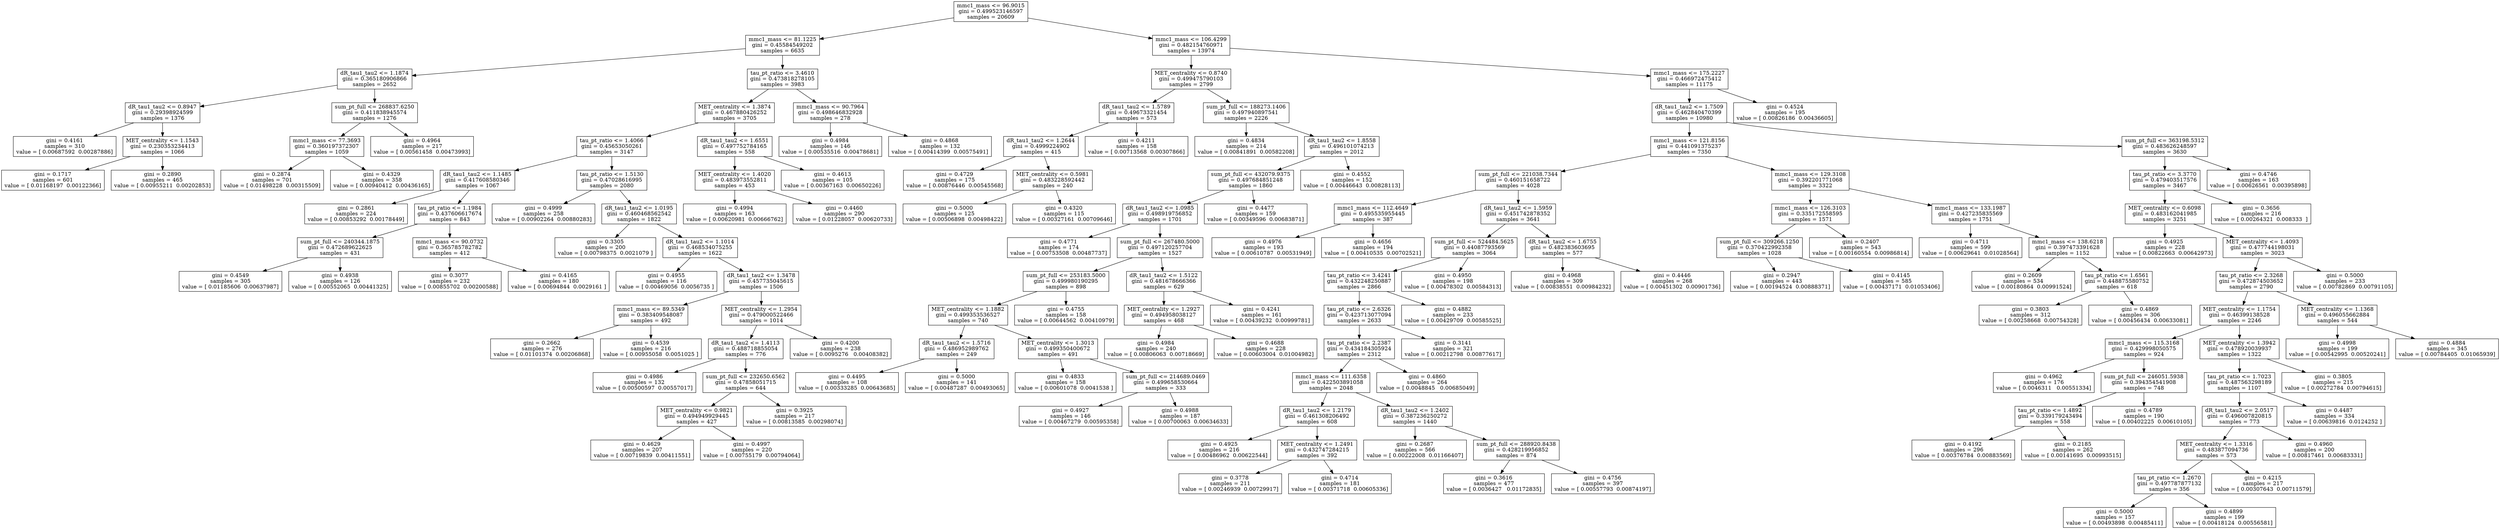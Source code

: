 digraph Tree {
0 [label="mmc1_mass <= 96.9015\ngini = 0.499523146597\nsamples = 20609", shape="box"] ;
1 [label="mmc1_mass <= 81.1225\ngini = 0.45584549202\nsamples = 6635", shape="box"] ;
0 -> 1 ;
2 [label="dR_tau1_tau2 <= 1.1874\ngini = 0.365180906866\nsamples = 2652", shape="box"] ;
1 -> 2 ;
3 [label="dR_tau1_tau2 <= 0.8947\ngini = 0.29398924599\nsamples = 1376", shape="box"] ;
2 -> 3 ;
4 [label="gini = 0.4161\nsamples = 310\nvalue = [ 0.00687592  0.00287886]", shape="box"] ;
3 -> 4 ;
5 [label="MET_centrality <= 1.1543\ngini = 0.230353234413\nsamples = 1066", shape="box"] ;
3 -> 5 ;
6 [label="gini = 0.1717\nsamples = 601\nvalue = [ 0.01168197  0.00122366]", shape="box"] ;
5 -> 6 ;
7 [label="gini = 0.2890\nsamples = 465\nvalue = [ 0.00955211  0.00202853]", shape="box"] ;
5 -> 7 ;
8 [label="sum_pt_full <= 268837.6250\ngini = 0.411838945574\nsamples = 1276", shape="box"] ;
2 -> 8 ;
9 [label="mmc1_mass <= 77.3693\ngini = 0.360197372307\nsamples = 1059", shape="box"] ;
8 -> 9 ;
10 [label="gini = 0.2874\nsamples = 701\nvalue = [ 0.01498228  0.00315509]", shape="box"] ;
9 -> 10 ;
11 [label="gini = 0.4329\nsamples = 358\nvalue = [ 0.00940412  0.00436165]", shape="box"] ;
9 -> 11 ;
12 [label="gini = 0.4964\nsamples = 217\nvalue = [ 0.00561458  0.00473993]", shape="box"] ;
8 -> 12 ;
13 [label="tau_pt_ratio <= 3.4610\ngini = 0.473818278105\nsamples = 3983", shape="box"] ;
1 -> 13 ;
14 [label="MET_centrality <= 1.3874\ngini = 0.467880426252\nsamples = 3705", shape="box"] ;
13 -> 14 ;
15 [label="tau_pt_ratio <= 1.4066\ngini = 0.45653050261\nsamples = 3147", shape="box"] ;
14 -> 15 ;
16 [label="dR_tau1_tau2 <= 1.1485\ngini = 0.417608580346\nsamples = 1067", shape="box"] ;
15 -> 16 ;
17 [label="gini = 0.2861\nsamples = 224\nvalue = [ 0.00853292  0.00178449]", shape="box"] ;
16 -> 17 ;
18 [label="tau_pt_ratio <= 1.1984\ngini = 0.437606617674\nsamples = 843", shape="box"] ;
16 -> 18 ;
19 [label="sum_pt_full <= 240344.1875\ngini = 0.472689622625\nsamples = 431", shape="box"] ;
18 -> 19 ;
20 [label="gini = 0.4549\nsamples = 305\nvalue = [ 0.01185606  0.00637987]", shape="box"] ;
19 -> 20 ;
21 [label="gini = 0.4938\nsamples = 126\nvalue = [ 0.00552065  0.00441325]", shape="box"] ;
19 -> 21 ;
22 [label="mmc1_mass <= 90.0732\ngini = 0.365785782782\nsamples = 412", shape="box"] ;
18 -> 22 ;
23 [label="gini = 0.3077\nsamples = 232\nvalue = [ 0.00855702  0.00200588]", shape="box"] ;
22 -> 23 ;
24 [label="gini = 0.4165\nsamples = 180\nvalue = [ 0.00694844  0.0029161 ]", shape="box"] ;
22 -> 24 ;
25 [label="tau_pt_ratio <= 1.5130\ngini = 0.47028616995\nsamples = 2080", shape="box"] ;
15 -> 25 ;
26 [label="gini = 0.4999\nsamples = 258\nvalue = [ 0.00902264  0.00880283]", shape="box"] ;
25 -> 26 ;
27 [label="dR_tau1_tau2 <= 1.0195\ngini = 0.460468562542\nsamples = 1822", shape="box"] ;
25 -> 27 ;
28 [label="gini = 0.3305\nsamples = 200\nvalue = [ 0.00798375  0.0021079 ]", shape="box"] ;
27 -> 28 ;
29 [label="dR_tau1_tau2 <= 1.1014\ngini = 0.468534075255\nsamples = 1622", shape="box"] ;
27 -> 29 ;
30 [label="gini = 0.4955\nsamples = 116\nvalue = [ 0.00469056  0.0056735 ]", shape="box"] ;
29 -> 30 ;
31 [label="dR_tau1_tau2 <= 1.3478\ngini = 0.457735045615\nsamples = 1506", shape="box"] ;
29 -> 31 ;
32 [label="mmc1_mass <= 89.5349\ngini = 0.383409548087\nsamples = 492", shape="box"] ;
31 -> 32 ;
33 [label="gini = 0.2662\nsamples = 276\nvalue = [ 0.01101374  0.00206868]", shape="box"] ;
32 -> 33 ;
34 [label="gini = 0.4539\nsamples = 216\nvalue = [ 0.00955058  0.0051025 ]", shape="box"] ;
32 -> 34 ;
35 [label="MET_centrality <= 1.2954\ngini = 0.479000522466\nsamples = 1014", shape="box"] ;
31 -> 35 ;
36 [label="dR_tau1_tau2 <= 1.4113\ngini = 0.488718855054\nsamples = 776", shape="box"] ;
35 -> 36 ;
37 [label="gini = 0.4986\nsamples = 132\nvalue = [ 0.00500597  0.00557017]", shape="box"] ;
36 -> 37 ;
38 [label="sum_pt_full <= 232650.6562\ngini = 0.47858051715\nsamples = 644", shape="box"] ;
36 -> 38 ;
39 [label="MET_centrality <= 0.9821\ngini = 0.494949929445\nsamples = 427", shape="box"] ;
38 -> 39 ;
40 [label="gini = 0.4629\nsamples = 207\nvalue = [ 0.00719839  0.00411551]", shape="box"] ;
39 -> 40 ;
41 [label="gini = 0.4997\nsamples = 220\nvalue = [ 0.00755179  0.00794064]", shape="box"] ;
39 -> 41 ;
42 [label="gini = 0.3925\nsamples = 217\nvalue = [ 0.00813585  0.00298074]", shape="box"] ;
38 -> 42 ;
43 [label="gini = 0.4200\nsamples = 238\nvalue = [ 0.0095276   0.00408382]", shape="box"] ;
35 -> 43 ;
44 [label="dR_tau1_tau2 <= 1.6551\ngini = 0.497752784165\nsamples = 558", shape="box"] ;
14 -> 44 ;
45 [label="MET_centrality <= 1.4020\ngini = 0.483973552811\nsamples = 453", shape="box"] ;
44 -> 45 ;
46 [label="gini = 0.4994\nsamples = 163\nvalue = [ 0.00620981  0.00666762]", shape="box"] ;
45 -> 46 ;
47 [label="gini = 0.4460\nsamples = 290\nvalue = [ 0.01228057  0.00620733]", shape="box"] ;
45 -> 47 ;
48 [label="gini = 0.4613\nsamples = 105\nvalue = [ 0.00367163  0.00650226]", shape="box"] ;
44 -> 48 ;
49 [label="mmc1_mass <= 90.7964\ngini = 0.498646832928\nsamples = 278", shape="box"] ;
13 -> 49 ;
50 [label="gini = 0.4984\nsamples = 146\nvalue = [ 0.00535516  0.00478681]", shape="box"] ;
49 -> 50 ;
51 [label="gini = 0.4868\nsamples = 132\nvalue = [ 0.00414399  0.00575491]", shape="box"] ;
49 -> 51 ;
52 [label="mmc1_mass <= 106.4299\ngini = 0.482154760971\nsamples = 13974", shape="box"] ;
0 -> 52 ;
53 [label="MET_centrality <= 0.8740\ngini = 0.499475790103\nsamples = 2799", shape="box"] ;
52 -> 53 ;
54 [label="dR_tau1_tau2 <= 1.5789\ngini = 0.49673321454\nsamples = 573", shape="box"] ;
53 -> 54 ;
55 [label="dR_tau1_tau2 <= 1.2644\ngini = 0.4999224902\nsamples = 415", shape="box"] ;
54 -> 55 ;
56 [label="gini = 0.4729\nsamples = 175\nvalue = [ 0.00876446  0.00545568]", shape="box"] ;
55 -> 56 ;
57 [label="MET_centrality <= 0.5981\ngini = 0.483228592442\nsamples = 240", shape="box"] ;
55 -> 57 ;
58 [label="gini = 0.5000\nsamples = 125\nvalue = [ 0.00506898  0.00498422]", shape="box"] ;
57 -> 58 ;
59 [label="gini = 0.4320\nsamples = 115\nvalue = [ 0.00327161  0.00709646]", shape="box"] ;
57 -> 59 ;
60 [label="gini = 0.4211\nsamples = 158\nvalue = [ 0.00713568  0.00307866]", shape="box"] ;
54 -> 60 ;
61 [label="sum_pt_full <= 188273.1406\ngini = 0.497940897541\nsamples = 2226", shape="box"] ;
53 -> 61 ;
62 [label="gini = 0.4834\nsamples = 214\nvalue = [ 0.00841891  0.00582208]", shape="box"] ;
61 -> 62 ;
63 [label="dR_tau1_tau2 <= 1.8558\ngini = 0.496101074213\nsamples = 2012", shape="box"] ;
61 -> 63 ;
64 [label="sum_pt_full <= 432079.9375\ngini = 0.497684851248\nsamples = 1860", shape="box"] ;
63 -> 64 ;
65 [label="dR_tau1_tau2 <= 1.0985\ngini = 0.498919756852\nsamples = 1701", shape="box"] ;
64 -> 65 ;
66 [label="gini = 0.4771\nsamples = 174\nvalue = [ 0.00753508  0.00487737]", shape="box"] ;
65 -> 66 ;
67 [label="sum_pt_full <= 267480.5000\ngini = 0.497120257704\nsamples = 1527", shape="box"] ;
65 -> 67 ;
68 [label="sum_pt_full <= 253183.5000\ngini = 0.499980190295\nsamples = 898", shape="box"] ;
67 -> 68 ;
69 [label="MET_centrality <= 1.1882\ngini = 0.499353536527\nsamples = 740", shape="box"] ;
68 -> 69 ;
70 [label="dR_tau1_tau2 <= 1.5716\ngini = 0.486952989762\nsamples = 249", shape="box"] ;
69 -> 70 ;
71 [label="gini = 0.4495\nsamples = 108\nvalue = [ 0.00333285  0.00643685]", shape="box"] ;
70 -> 71 ;
72 [label="gini = 0.5000\nsamples = 141\nvalue = [ 0.00487287  0.00493065]", shape="box"] ;
70 -> 72 ;
73 [label="MET_centrality <= 1.3013\ngini = 0.499350400672\nsamples = 491", shape="box"] ;
69 -> 73 ;
74 [label="gini = 0.4833\nsamples = 158\nvalue = [ 0.00601078  0.0041538 ]", shape="box"] ;
73 -> 74 ;
75 [label="sum_pt_full <= 214689.0469\ngini = 0.499658530664\nsamples = 333", shape="box"] ;
73 -> 75 ;
76 [label="gini = 0.4927\nsamples = 146\nvalue = [ 0.00467279  0.00595358]", shape="box"] ;
75 -> 76 ;
77 [label="gini = 0.4988\nsamples = 187\nvalue = [ 0.00700063  0.00634633]", shape="box"] ;
75 -> 77 ;
78 [label="gini = 0.4755\nsamples = 158\nvalue = [ 0.00644562  0.00410979]", shape="box"] ;
68 -> 78 ;
79 [label="dR_tau1_tau2 <= 1.5122\ngini = 0.481678666366\nsamples = 629", shape="box"] ;
67 -> 79 ;
80 [label="MET_centrality <= 1.2927\ngini = 0.494958038127\nsamples = 468", shape="box"] ;
79 -> 80 ;
81 [label="gini = 0.4984\nsamples = 240\nvalue = [ 0.00806063  0.00718669]", shape="box"] ;
80 -> 81 ;
82 [label="gini = 0.4688\nsamples = 228\nvalue = [ 0.00603004  0.01004982]", shape="box"] ;
80 -> 82 ;
83 [label="gini = 0.4241\nsamples = 161\nvalue = [ 0.00439232  0.00999781]", shape="box"] ;
79 -> 83 ;
84 [label="gini = 0.4477\nsamples = 159\nvalue = [ 0.00349596  0.00683871]", shape="box"] ;
64 -> 84 ;
85 [label="gini = 0.4552\nsamples = 152\nvalue = [ 0.00446643  0.00828113]", shape="box"] ;
63 -> 85 ;
86 [label="mmc1_mass <= 175.2227\ngini = 0.466972475412\nsamples = 11175", shape="box"] ;
52 -> 86 ;
87 [label="dR_tau1_tau2 <= 1.7509\ngini = 0.462840470399\nsamples = 10980", shape="box"] ;
86 -> 87 ;
88 [label="mmc1_mass <= 121.8156\ngini = 0.441091375237\nsamples = 7350", shape="box"] ;
87 -> 88 ;
89 [label="sum_pt_full <= 221038.7344\ngini = 0.460151658722\nsamples = 4028", shape="box"] ;
88 -> 89 ;
90 [label="mmc1_mass <= 112.4649\ngini = 0.495535955445\nsamples = 387", shape="box"] ;
89 -> 90 ;
91 [label="gini = 0.4976\nsamples = 193\nvalue = [ 0.00610787  0.00531949]", shape="box"] ;
90 -> 91 ;
92 [label="gini = 0.4656\nsamples = 194\nvalue = [ 0.00410535  0.00702521]", shape="box"] ;
90 -> 92 ;
93 [label="dR_tau1_tau2 <= 1.5959\ngini = 0.451742878352\nsamples = 3641", shape="box"] ;
89 -> 93 ;
94 [label="sum_pt_full <= 524484.5625\ngini = 0.44087793569\nsamples = 3064", shape="box"] ;
93 -> 94 ;
95 [label="tau_pt_ratio <= 3.4241\ngini = 0.432248250887\nsamples = 2866", shape="box"] ;
94 -> 95 ;
96 [label="tau_pt_ratio <= 2.6326\ngini = 0.423713077094\nsamples = 2633", shape="box"] ;
95 -> 96 ;
97 [label="tau_pt_ratio <= 2.2387\ngini = 0.434184305924\nsamples = 2312", shape="box"] ;
96 -> 97 ;
98 [label="mmc1_mass <= 111.6358\ngini = 0.422503891058\nsamples = 2048", shape="box"] ;
97 -> 98 ;
99 [label="dR_tau1_tau2 <= 1.2179\ngini = 0.461308206492\nsamples = 608", shape="box"] ;
98 -> 99 ;
100 [label="gini = 0.4925\nsamples = 216\nvalue = [ 0.00486962  0.00622544]", shape="box"] ;
99 -> 100 ;
101 [label="MET_centrality <= 1.2491\ngini = 0.432747284215\nsamples = 392", shape="box"] ;
99 -> 101 ;
102 [label="gini = 0.3778\nsamples = 211\nvalue = [ 0.00246939  0.00729917]", shape="box"] ;
101 -> 102 ;
103 [label="gini = 0.4714\nsamples = 181\nvalue = [ 0.00371718  0.00605336]", shape="box"] ;
101 -> 103 ;
104 [label="dR_tau1_tau2 <= 1.2402\ngini = 0.387236250272\nsamples = 1440", shape="box"] ;
98 -> 104 ;
105 [label="gini = 0.2687\nsamples = 566\nvalue = [ 0.00222008  0.01166407]", shape="box"] ;
104 -> 105 ;
106 [label="sum_pt_full <= 288920.8438\ngini = 0.428219956852\nsamples = 874", shape="box"] ;
104 -> 106 ;
107 [label="gini = 0.3616\nsamples = 477\nvalue = [ 0.0036427   0.01172835]", shape="box"] ;
106 -> 107 ;
108 [label="gini = 0.4756\nsamples = 397\nvalue = [ 0.00557793  0.00874197]", shape="box"] ;
106 -> 108 ;
109 [label="gini = 0.4860\nsamples = 264\nvalue = [ 0.0048845   0.00685049]", shape="box"] ;
97 -> 109 ;
110 [label="gini = 0.3141\nsamples = 321\nvalue = [ 0.00212798  0.00877617]", shape="box"] ;
96 -> 110 ;
111 [label="gini = 0.4882\nsamples = 233\nvalue = [ 0.00429709  0.00585525]", shape="box"] ;
95 -> 111 ;
112 [label="gini = 0.4950\nsamples = 198\nvalue = [ 0.00478302  0.00584313]", shape="box"] ;
94 -> 112 ;
113 [label="dR_tau1_tau2 <= 1.6755\ngini = 0.482383603695\nsamples = 577", shape="box"] ;
93 -> 113 ;
114 [label="gini = 0.4968\nsamples = 309\nvalue = [ 0.00838551  0.00984232]", shape="box"] ;
113 -> 114 ;
115 [label="gini = 0.4446\nsamples = 268\nvalue = [ 0.00451302  0.00901736]", shape="box"] ;
113 -> 115 ;
116 [label="mmc1_mass <= 129.3108\ngini = 0.392201771068\nsamples = 3322", shape="box"] ;
88 -> 116 ;
117 [label="mmc1_mass <= 126.3103\ngini = 0.335172558595\nsamples = 1571", shape="box"] ;
116 -> 117 ;
118 [label="sum_pt_full <= 309266.1250\ngini = 0.370422992358\nsamples = 1028", shape="box"] ;
117 -> 118 ;
119 [label="gini = 0.2947\nsamples = 443\nvalue = [ 0.00194524  0.00888371]", shape="box"] ;
118 -> 119 ;
120 [label="gini = 0.4145\nsamples = 585\nvalue = [ 0.00437171  0.01053406]", shape="box"] ;
118 -> 120 ;
121 [label="gini = 0.2407\nsamples = 543\nvalue = [ 0.00160554  0.00986814]", shape="box"] ;
117 -> 121 ;
122 [label="mmc1_mass <= 133.1987\ngini = 0.427235835569\nsamples = 1751", shape="box"] ;
116 -> 122 ;
123 [label="gini = 0.4711\nsamples = 599\nvalue = [ 0.00629641  0.01028564]", shape="box"] ;
122 -> 123 ;
124 [label="mmc1_mass <= 138.6218\ngini = 0.397473391628\nsamples = 1152", shape="box"] ;
122 -> 124 ;
125 [label="gini = 0.2609\nsamples = 534\nvalue = [ 0.00180864  0.00991524]", shape="box"] ;
124 -> 125 ;
126 [label="tau_pt_ratio <= 1.6561\ngini = 0.448875580752\nsamples = 618", shape="box"] ;
124 -> 126 ;
127 [label="gini = 0.3803\nsamples = 312\nvalue = [ 0.00258668  0.00754328]", shape="box"] ;
126 -> 127 ;
128 [label="gini = 0.4869\nsamples = 306\nvalue = [ 0.00456434  0.00633081]", shape="box"] ;
126 -> 128 ;
129 [label="sum_pt_full <= 363198.5312\ngini = 0.483626248597\nsamples = 3630", shape="box"] ;
87 -> 129 ;
130 [label="tau_pt_ratio <= 3.3770\ngini = 0.479403517576\nsamples = 3467", shape="box"] ;
129 -> 130 ;
131 [label="MET_centrality <= 0.6098\ngini = 0.483162041985\nsamples = 3251", shape="box"] ;
130 -> 131 ;
132 [label="gini = 0.4925\nsamples = 228\nvalue = [ 0.00822663  0.00642973]", shape="box"] ;
131 -> 132 ;
133 [label="MET_centrality <= 1.4093\ngini = 0.477744198031\nsamples = 3023", shape="box"] ;
131 -> 133 ;
134 [label="tau_pt_ratio <= 2.3268\ngini = 0.472874503652\nsamples = 2790", shape="box"] ;
133 -> 134 ;
135 [label="MET_centrality <= 1.1754\ngini = 0.46399138528\nsamples = 2246", shape="box"] ;
134 -> 135 ;
136 [label="mmc1_mass <= 115.3168\ngini = 0.429998050575\nsamples = 924", shape="box"] ;
135 -> 136 ;
137 [label="gini = 0.4962\nsamples = 176\nvalue = [ 0.0046311   0.00551334]", shape="box"] ;
136 -> 137 ;
138 [label="sum_pt_full <= 246051.5938\ngini = 0.394354541908\nsamples = 748", shape="box"] ;
136 -> 138 ;
139 [label="tau_pt_ratio <= 1.4892\ngini = 0.339179243494\nsamples = 558", shape="box"] ;
138 -> 139 ;
140 [label="gini = 0.4192\nsamples = 296\nvalue = [ 0.00376784  0.00883569]", shape="box"] ;
139 -> 140 ;
141 [label="gini = 0.2185\nsamples = 262\nvalue = [ 0.00141695  0.00993515]", shape="box"] ;
139 -> 141 ;
142 [label="gini = 0.4789\nsamples = 190\nvalue = [ 0.00402225  0.00610105]", shape="box"] ;
138 -> 142 ;
143 [label="MET_centrality <= 1.3942\ngini = 0.478920039937\nsamples = 1322", shape="box"] ;
135 -> 143 ;
144 [label="tau_pt_ratio <= 1.7023\ngini = 0.487563298189\nsamples = 1107", shape="box"] ;
143 -> 144 ;
145 [label="dR_tau1_tau2 <= 2.0517\ngini = 0.496007820815\nsamples = 773", shape="box"] ;
144 -> 145 ;
146 [label="MET_centrality <= 1.3316\ngini = 0.483877094736\nsamples = 573", shape="box"] ;
145 -> 146 ;
147 [label="tau_pt_ratio <= 1.2670\ngini = 0.497787877132\nsamples = 356", shape="box"] ;
146 -> 147 ;
148 [label="gini = 0.5000\nsamples = 157\nvalue = [ 0.00493898  0.00485411]", shape="box"] ;
147 -> 148 ;
149 [label="gini = 0.4899\nsamples = 199\nvalue = [ 0.00418124  0.00556581]", shape="box"] ;
147 -> 149 ;
150 [label="gini = 0.4215\nsamples = 217\nvalue = [ 0.00307643  0.00711579]", shape="box"] ;
146 -> 150 ;
151 [label="gini = 0.4960\nsamples = 200\nvalue = [ 0.00817461  0.00683331]", shape="box"] ;
145 -> 151 ;
152 [label="gini = 0.4487\nsamples = 334\nvalue = [ 0.00639816  0.0124252 ]", shape="box"] ;
144 -> 152 ;
153 [label="gini = 0.3805\nsamples = 215\nvalue = [ 0.00272784  0.00794615]", shape="box"] ;
143 -> 153 ;
154 [label="MET_centrality <= 1.1368\ngini = 0.496055662884\nsamples = 544", shape="box"] ;
134 -> 154 ;
155 [label="gini = 0.4998\nsamples = 199\nvalue = [ 0.00542995  0.00520241]", shape="box"] ;
154 -> 155 ;
156 [label="gini = 0.4884\nsamples = 345\nvalue = [ 0.00784405  0.01065939]", shape="box"] ;
154 -> 156 ;
157 [label="gini = 0.5000\nsamples = 233\nvalue = [ 0.00782869  0.00791105]", shape="box"] ;
133 -> 157 ;
158 [label="gini = 0.3656\nsamples = 216\nvalue = [ 0.00264321  0.008333  ]", shape="box"] ;
130 -> 158 ;
159 [label="gini = 0.4746\nsamples = 163\nvalue = [ 0.00626561  0.00395898]", shape="box"] ;
129 -> 159 ;
160 [label="gini = 0.4524\nsamples = 195\nvalue = [ 0.00826186  0.00436605]", shape="box"] ;
86 -> 160 ;
}